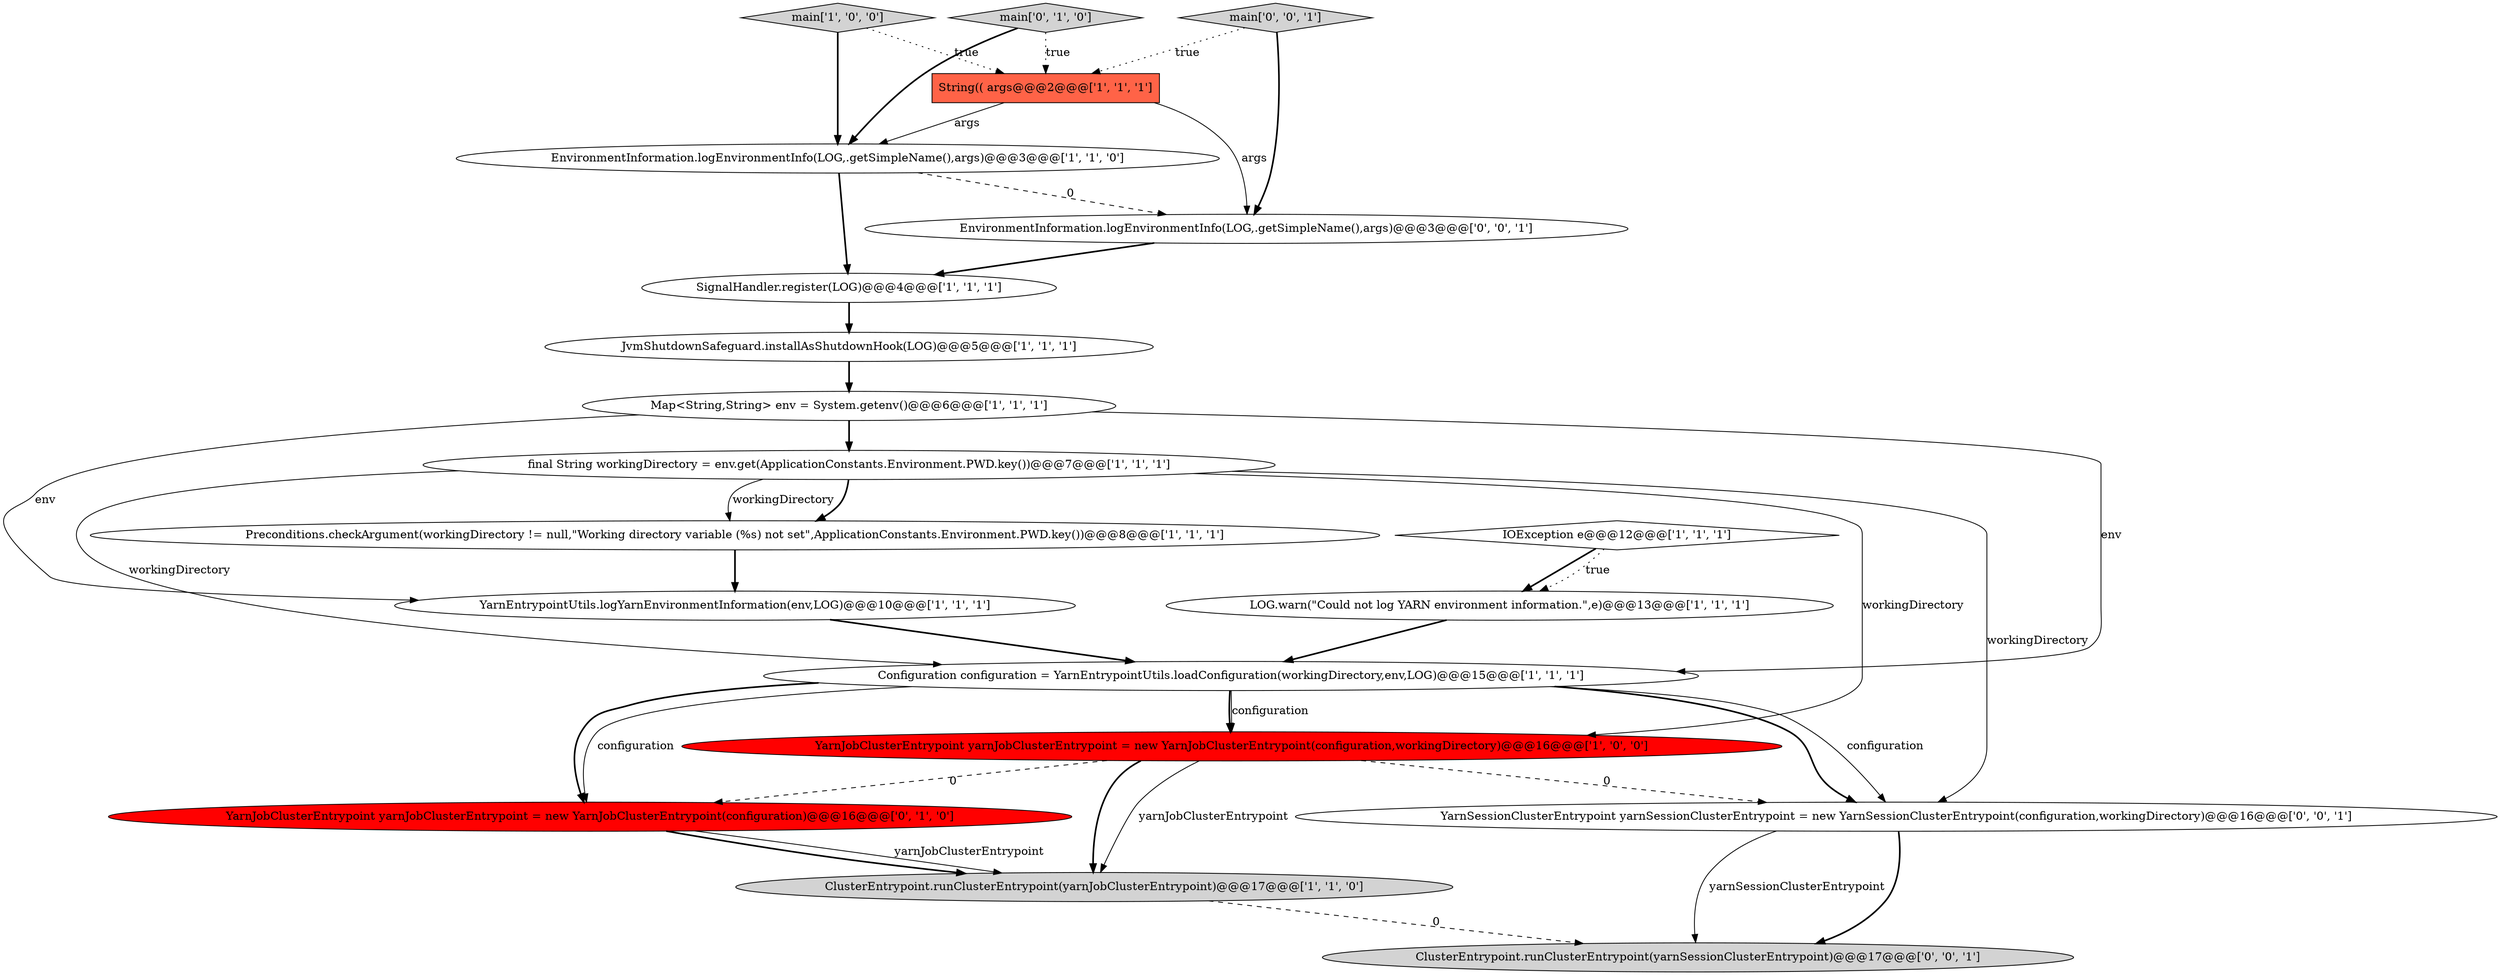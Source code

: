 digraph {
5 [style = filled, label = "Preconditions.checkArgument(workingDirectory != null,\"Working directory variable (%s) not set\",ApplicationConstants.Environment.PWD.key())@@@8@@@['1', '1', '1']", fillcolor = white, shape = ellipse image = "AAA0AAABBB1BBB"];
17 [style = filled, label = "YarnSessionClusterEntrypoint yarnSessionClusterEntrypoint = new YarnSessionClusterEntrypoint(configuration,workingDirectory)@@@16@@@['0', '0', '1']", fillcolor = white, shape = ellipse image = "AAA0AAABBB3BBB"];
1 [style = filled, label = "EnvironmentInformation.logEnvironmentInfo(LOG,.getSimpleName(),args)@@@3@@@['1', '1', '0']", fillcolor = white, shape = ellipse image = "AAA0AAABBB1BBB"];
8 [style = filled, label = "final String workingDirectory = env.get(ApplicationConstants.Environment.PWD.key())@@@7@@@['1', '1', '1']", fillcolor = white, shape = ellipse image = "AAA0AAABBB1BBB"];
3 [style = filled, label = "Map<String,String> env = System.getenv()@@@6@@@['1', '1', '1']", fillcolor = white, shape = ellipse image = "AAA0AAABBB1BBB"];
13 [style = filled, label = "Configuration configuration = YarnEntrypointUtils.loadConfiguration(workingDirectory,env,LOG)@@@15@@@['1', '1', '1']", fillcolor = white, shape = ellipse image = "AAA0AAABBB1BBB"];
6 [style = filled, label = "JvmShutdownSafeguard.installAsShutdownHook(LOG)@@@5@@@['1', '1', '1']", fillcolor = white, shape = ellipse image = "AAA0AAABBB1BBB"];
0 [style = filled, label = "LOG.warn(\"Could not log YARN environment information.\",e)@@@13@@@['1', '1', '1']", fillcolor = white, shape = ellipse image = "AAA0AAABBB1BBB"];
7 [style = filled, label = "String(( args@@@2@@@['1', '1', '1']", fillcolor = tomato, shape = box image = "AAA0AAABBB1BBB"];
18 [style = filled, label = "ClusterEntrypoint.runClusterEntrypoint(yarnSessionClusterEntrypoint)@@@17@@@['0', '0', '1']", fillcolor = lightgray, shape = ellipse image = "AAA0AAABBB3BBB"];
2 [style = filled, label = "YarnEntrypointUtils.logYarnEnvironmentInformation(env,LOG)@@@10@@@['1', '1', '1']", fillcolor = white, shape = ellipse image = "AAA0AAABBB1BBB"];
14 [style = filled, label = "main['0', '1', '0']", fillcolor = lightgray, shape = diamond image = "AAA0AAABBB2BBB"];
11 [style = filled, label = "ClusterEntrypoint.runClusterEntrypoint(yarnJobClusterEntrypoint)@@@17@@@['1', '1', '0']", fillcolor = lightgray, shape = ellipse image = "AAA0AAABBB1BBB"];
9 [style = filled, label = "SignalHandler.register(LOG)@@@4@@@['1', '1', '1']", fillcolor = white, shape = ellipse image = "AAA0AAABBB1BBB"];
12 [style = filled, label = "YarnJobClusterEntrypoint yarnJobClusterEntrypoint = new YarnJobClusterEntrypoint(configuration,workingDirectory)@@@16@@@['1', '0', '0']", fillcolor = red, shape = ellipse image = "AAA1AAABBB1BBB"];
4 [style = filled, label = "main['1', '0', '0']", fillcolor = lightgray, shape = diamond image = "AAA0AAABBB1BBB"];
15 [style = filled, label = "YarnJobClusterEntrypoint yarnJobClusterEntrypoint = new YarnJobClusterEntrypoint(configuration)@@@16@@@['0', '1', '0']", fillcolor = red, shape = ellipse image = "AAA1AAABBB2BBB"];
10 [style = filled, label = "IOException e@@@12@@@['1', '1', '1']", fillcolor = white, shape = diamond image = "AAA0AAABBB1BBB"];
16 [style = filled, label = "main['0', '0', '1']", fillcolor = lightgray, shape = diamond image = "AAA0AAABBB3BBB"];
19 [style = filled, label = "EnvironmentInformation.logEnvironmentInfo(LOG,.getSimpleName(),args)@@@3@@@['0', '0', '1']", fillcolor = white, shape = ellipse image = "AAA0AAABBB3BBB"];
6->3 [style = bold, label=""];
7->19 [style = solid, label="args"];
0->13 [style = bold, label=""];
8->17 [style = solid, label="workingDirectory"];
1->19 [style = dashed, label="0"];
12->11 [style = bold, label=""];
7->1 [style = solid, label="args"];
12->17 [style = dashed, label="0"];
4->7 [style = dotted, label="true"];
3->2 [style = solid, label="env"];
17->18 [style = solid, label="yarnSessionClusterEntrypoint"];
16->19 [style = bold, label=""];
1->9 [style = bold, label=""];
13->15 [style = solid, label="configuration"];
9->6 [style = bold, label=""];
14->1 [style = bold, label=""];
2->13 [style = bold, label=""];
16->7 [style = dotted, label="true"];
13->17 [style = bold, label=""];
5->2 [style = bold, label=""];
13->12 [style = bold, label=""];
15->11 [style = bold, label=""];
8->5 [style = bold, label=""];
19->9 [style = bold, label=""];
11->18 [style = dashed, label="0"];
3->8 [style = bold, label=""];
8->13 [style = solid, label="workingDirectory"];
17->18 [style = bold, label=""];
10->0 [style = bold, label=""];
14->7 [style = dotted, label="true"];
15->11 [style = solid, label="yarnJobClusterEntrypoint"];
12->15 [style = dashed, label="0"];
10->0 [style = dotted, label="true"];
13->17 [style = solid, label="configuration"];
4->1 [style = bold, label=""];
13->15 [style = bold, label=""];
12->11 [style = solid, label="yarnJobClusterEntrypoint"];
3->13 [style = solid, label="env"];
8->12 [style = solid, label="workingDirectory"];
13->12 [style = solid, label="configuration"];
8->5 [style = solid, label="workingDirectory"];
}
